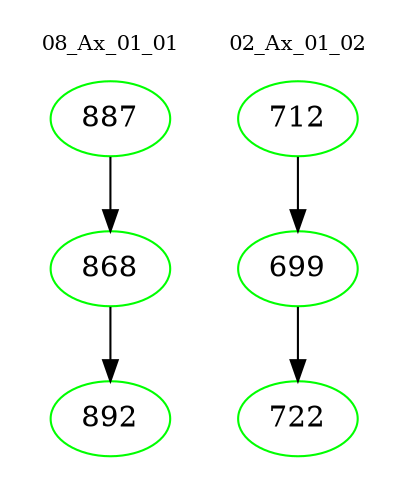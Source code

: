 digraph{
subgraph cluster_0 {
color = white
label = "08_Ax_01_01";
fontsize=10;
T0_887 [label="887", color="green"]
T0_887 -> T0_868 [color="black"]
T0_868 [label="868", color="green"]
T0_868 -> T0_892 [color="black"]
T0_892 [label="892", color="green"]
}
subgraph cluster_1 {
color = white
label = "02_Ax_01_02";
fontsize=10;
T1_712 [label="712", color="green"]
T1_712 -> T1_699 [color="black"]
T1_699 [label="699", color="green"]
T1_699 -> T1_722 [color="black"]
T1_722 [label="722", color="green"]
}
}
